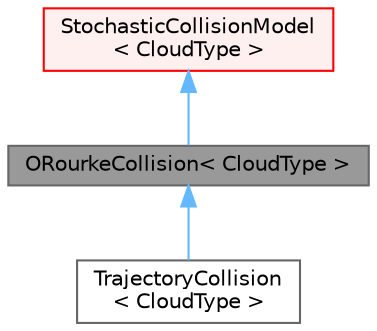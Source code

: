 digraph "ORourkeCollision&lt; CloudType &gt;"
{
 // LATEX_PDF_SIZE
  bgcolor="transparent";
  edge [fontname=Helvetica,fontsize=10,labelfontname=Helvetica,labelfontsize=10];
  node [fontname=Helvetica,fontsize=10,shape=box,height=0.2,width=0.4];
  Node1 [id="Node000001",label="ORourkeCollision\< CloudType \>",height=0.2,width=0.4,color="gray40", fillcolor="grey60", style="filled", fontcolor="black",tooltip="Collision model by P.J. O'Rourke."];
  Node2 -> Node1 [id="edge1_Node000001_Node000002",dir="back",color="steelblue1",style="solid",tooltip=" "];
  Node2 [id="Node000002",label="StochasticCollisionModel\l\< CloudType \>",height=0.2,width=0.4,color="red", fillcolor="#FFF0F0", style="filled",URL="$classFoam_1_1StochasticCollisionModel.html",tooltip="Templated stochastic collision model class."];
  Node1 -> Node5 [id="edge2_Node000001_Node000005",dir="back",color="steelblue1",style="solid",tooltip=" "];
  Node5 [id="Node000005",label="TrajectoryCollision\l\< CloudType \>",height=0.2,width=0.4,color="gray40", fillcolor="white", style="filled",URL="$classFoam_1_1TrajectoryCollision.html",tooltip="Trajectory collision model by N. Nordin, based on O'Rourke's collision model."];
}
